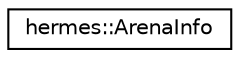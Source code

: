 digraph "Graphical Class Hierarchy"
{
 // LATEX_PDF_SIZE
  edge [fontname="Helvetica",fontsize="10",labelfontname="Helvetica",labelfontsize="10"];
  node [fontname="Helvetica",fontsize="10",shape=record];
  rankdir="LR";
  Node0 [label="hermes::ArenaInfo",height=0.2,width=0.4,color="black", fillcolor="white", style="filled",URL="$structhermes_1_1_arena_info.html",tooltip=" "];
}
